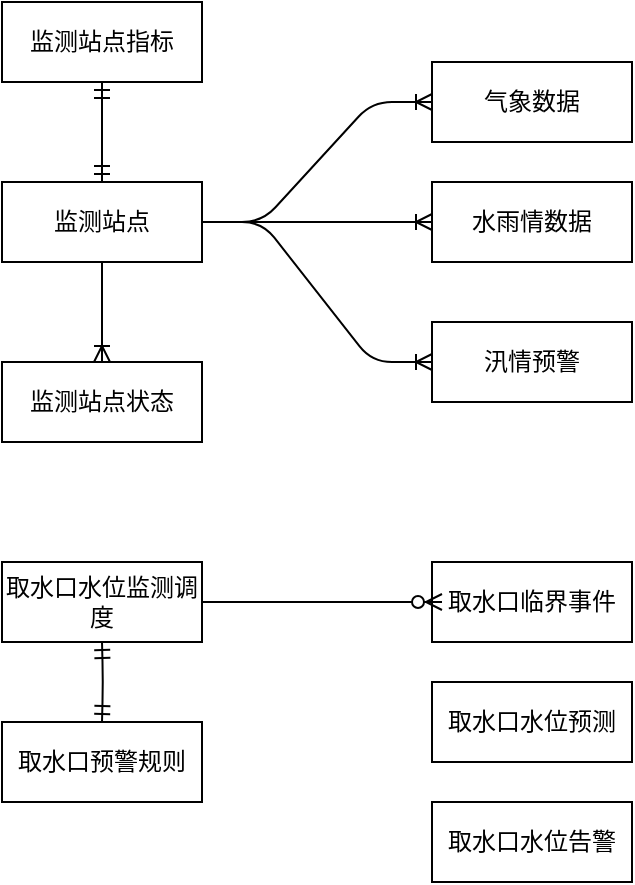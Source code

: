 <mxfile version="14.1.8" type="github">
  <diagram id="R2lEEEUBdFMjLlhIrx00" name="Page-1">
    <mxGraphModel dx="984" dy="684" grid="1" gridSize="10" guides="1" tooltips="1" connect="1" arrows="1" fold="1" page="1" pageScale="1" pageWidth="850" pageHeight="1100" math="0" shadow="0" extFonts="Permanent Marker^https://fonts.googleapis.com/css?family=Permanent+Marker">
      <root>
        <mxCell id="0" />
        <mxCell id="1" parent="0" />
        <mxCell id="tR4LGc_wkCAK7GT1lzOk-3" value="监测站点" style="whiteSpace=wrap;html=1;align=center;" parent="1" vertex="1">
          <mxGeometry x="160" y="520" width="100" height="40" as="geometry" />
        </mxCell>
        <mxCell id="tR4LGc_wkCAK7GT1lzOk-4" value="气象数据" style="whiteSpace=wrap;html=1;align=center;" parent="1" vertex="1">
          <mxGeometry x="375" y="460" width="100" height="40" as="geometry" />
        </mxCell>
        <mxCell id="tR4LGc_wkCAK7GT1lzOk-5" value="水雨情数据" style="whiteSpace=wrap;html=1;align=center;" parent="1" vertex="1">
          <mxGeometry x="375" y="520" width="100" height="40" as="geometry" />
        </mxCell>
        <mxCell id="tR4LGc_wkCAK7GT1lzOk-6" value="监测站点指标" style="whiteSpace=wrap;html=1;align=center;" parent="1" vertex="1">
          <mxGeometry x="160" y="430" width="100" height="40" as="geometry" />
        </mxCell>
        <mxCell id="tR4LGc_wkCAK7GT1lzOk-8" value="" style="fontSize=12;html=1;endArrow=ERmandOne;startArrow=ERmandOne;entryX=0.5;entryY=0;entryDx=0;entryDy=0;exitX=0.5;exitY=1;exitDx=0;exitDy=0;" parent="1" source="tR4LGc_wkCAK7GT1lzOk-6" target="tR4LGc_wkCAK7GT1lzOk-3" edge="1">
          <mxGeometry width="100" height="100" relative="1" as="geometry">
            <mxPoint x="110" y="670" as="sourcePoint" />
            <mxPoint x="140" y="630" as="targetPoint" />
          </mxGeometry>
        </mxCell>
        <mxCell id="tR4LGc_wkCAK7GT1lzOk-10" value="" style="edgeStyle=entityRelationEdgeStyle;fontSize=12;html=1;endArrow=ERoneToMany;entryX=0;entryY=0.5;entryDx=0;entryDy=0;" parent="1" source="tR4LGc_wkCAK7GT1lzOk-3" target="tR4LGc_wkCAK7GT1lzOk-4" edge="1">
          <mxGeometry width="100" height="100" relative="1" as="geometry">
            <mxPoint x="320" y="770" as="sourcePoint" />
            <mxPoint x="420" y="670" as="targetPoint" />
          </mxGeometry>
        </mxCell>
        <mxCell id="tR4LGc_wkCAK7GT1lzOk-11" value="" style="edgeStyle=entityRelationEdgeStyle;fontSize=12;html=1;endArrow=ERoneToMany;exitX=1;exitY=0.5;exitDx=0;exitDy=0;entryX=0;entryY=0.5;entryDx=0;entryDy=0;" parent="1" source="tR4LGc_wkCAK7GT1lzOk-3" target="tR4LGc_wkCAK7GT1lzOk-5" edge="1">
          <mxGeometry width="100" height="100" relative="1" as="geometry">
            <mxPoint x="350" y="770" as="sourcePoint" />
            <mxPoint x="450" y="670" as="targetPoint" />
          </mxGeometry>
        </mxCell>
        <mxCell id="tR4LGc_wkCAK7GT1lzOk-12" value="汛情预警" style="whiteSpace=wrap;html=1;align=center;" parent="1" vertex="1">
          <mxGeometry x="375" y="590" width="100" height="40" as="geometry" />
        </mxCell>
        <mxCell id="tR4LGc_wkCAK7GT1lzOk-13" value="" style="edgeStyle=entityRelationEdgeStyle;fontSize=12;html=1;endArrow=ERoneToMany;exitX=1;exitY=0.5;exitDx=0;exitDy=0;" parent="1" source="tR4LGc_wkCAK7GT1lzOk-3" target="tR4LGc_wkCAK7GT1lzOk-12" edge="1">
          <mxGeometry width="100" height="100" relative="1" as="geometry">
            <mxPoint x="380" y="790" as="sourcePoint" />
            <mxPoint x="480" y="690" as="targetPoint" />
          </mxGeometry>
        </mxCell>
        <mxCell id="tR4LGc_wkCAK7GT1lzOk-14" value="监测站点状态" style="whiteSpace=wrap;html=1;align=center;" parent="1" vertex="1">
          <mxGeometry x="160" y="610" width="100" height="40" as="geometry" />
        </mxCell>
        <mxCell id="tR4LGc_wkCAK7GT1lzOk-15" value="" style="edgeStyle=orthogonalEdgeStyle;fontSize=12;html=1;endArrow=ERoneToMany;exitX=0.5;exitY=1;exitDx=0;exitDy=0;entryX=0.5;entryY=0;entryDx=0;entryDy=0;" parent="1" source="tR4LGc_wkCAK7GT1lzOk-3" target="tR4LGc_wkCAK7GT1lzOk-14" edge="1">
          <mxGeometry width="100" height="100" relative="1" as="geometry">
            <mxPoint x="250" y="820" as="sourcePoint" />
            <mxPoint x="350" y="720" as="targetPoint" />
          </mxGeometry>
        </mxCell>
        <mxCell id="tR4LGc_wkCAK7GT1lzOk-17" value="取水口临界事件" style="whiteSpace=wrap;html=1;align=center;" parent="1" vertex="1">
          <mxGeometry x="375" y="710" width="100" height="40" as="geometry" />
        </mxCell>
        <mxCell id="tR4LGc_wkCAK7GT1lzOk-20" value="取水口水位监测调度" style="whiteSpace=wrap;html=1;align=center;" parent="1" vertex="1">
          <mxGeometry x="160" y="710" width="100" height="40" as="geometry" />
        </mxCell>
        <mxCell id="tR4LGc_wkCAK7GT1lzOk-21" value="" style="edgeStyle=entityRelationEdgeStyle;fontSize=12;html=1;endArrow=ERzeroToMany;endFill=1;" parent="1" source="tR4LGc_wkCAK7GT1lzOk-20" edge="1">
          <mxGeometry width="100" height="100" relative="1" as="geometry">
            <mxPoint x="230" y="920" as="sourcePoint" />
            <mxPoint x="380" y="730" as="targetPoint" />
          </mxGeometry>
        </mxCell>
        <mxCell id="tR4LGc_wkCAK7GT1lzOk-22" value="取水口水位预测" style="whiteSpace=wrap;html=1;align=center;" parent="1" vertex="1">
          <mxGeometry x="375" y="770" width="100" height="40" as="geometry" />
        </mxCell>
        <mxCell id="tR4LGc_wkCAK7GT1lzOk-23" value="取水口水位告警" style="whiteSpace=wrap;html=1;align=center;" parent="1" vertex="1">
          <mxGeometry x="375" y="830" width="100" height="40" as="geometry" />
        </mxCell>
        <mxCell id="tR4LGc_wkCAK7GT1lzOk-24" value="取水口预警规则" style="whiteSpace=wrap;html=1;align=center;" parent="1" vertex="1">
          <mxGeometry x="160" y="790" width="100" height="40" as="geometry" />
        </mxCell>
        <mxCell id="nlmW128QRvMNPVGI3ugg-1" value="" style="edgeStyle=orthogonalEdgeStyle;fontSize=12;html=1;endArrow=ERmandOne;startArrow=ERmandOne;entryX=0.5;entryY=1;entryDx=0;entryDy=0;" edge="1" parent="1" target="tR4LGc_wkCAK7GT1lzOk-20">
          <mxGeometry width="100" height="100" relative="1" as="geometry">
            <mxPoint x="210" y="790" as="sourcePoint" />
            <mxPoint x="360" y="860" as="targetPoint" />
          </mxGeometry>
        </mxCell>
      </root>
    </mxGraphModel>
  </diagram>
</mxfile>
